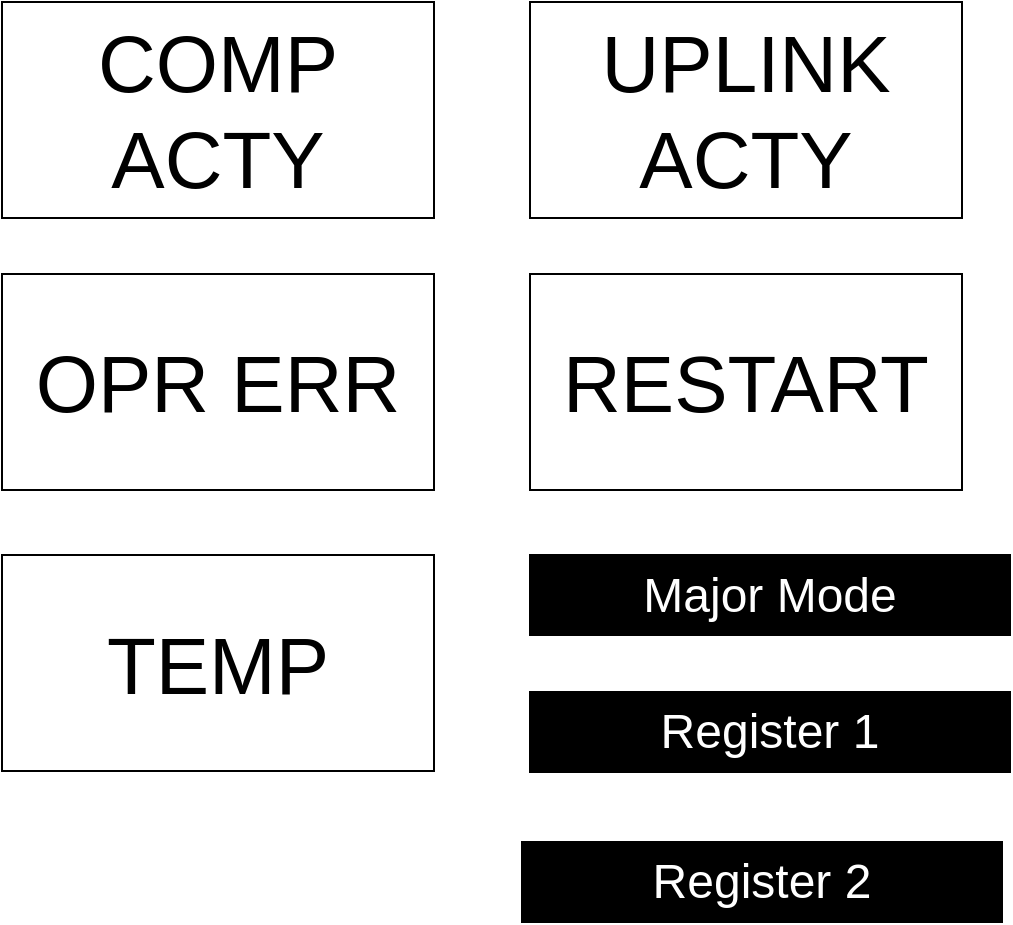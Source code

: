 <mxfile version="28.1.0">
  <diagram name="Page-1" id="5Rq26r_V3ZWVt_YFAXNm">
    <mxGraphModel dx="1678" dy="893" grid="1" gridSize="10" guides="1" tooltips="1" connect="1" arrows="1" fold="1" page="1" pageScale="1" pageWidth="1654" pageHeight="1169" math="0" shadow="0">
      <root>
        <mxCell id="0" />
        <mxCell id="1" parent="0" />
        <mxCell id="tF95PvESjqkz0QWZMO4N-1" value="Register 1" style="rounded=0;whiteSpace=wrap;html=1;fontColor=#FFFFFF;strokeColor=#000000;fillColor=#000000;fontSize=24;" parent="1" vertex="1">
          <mxGeometry x="444" y="545" width="240" height="40" as="geometry" />
        </mxCell>
        <mxCell id="tF95PvESjqkz0QWZMO4N-3" value="Register 2" style="rounded=0;whiteSpace=wrap;html=1;fontColor=#FFFFFF;fillColor=#000000;fontSize=24;" parent="1" vertex="1">
          <mxGeometry x="440" y="620" width="240" height="40" as="geometry" />
        </mxCell>
        <mxCell id="tF95PvESjqkz0QWZMO4N-5" value="Major Mode" style="rounded=0;whiteSpace=wrap;html=1;fillColor=#000000;fontColor=#FFFFFF;fontSize=24;" parent="1" vertex="1">
          <mxGeometry x="444" y="476.5" width="240" height="40" as="geometry" />
        </mxCell>
        <mxCell id="tF95PvESjqkz0QWZMO4N-6" value="OPR ERR" style="rounded=0;whiteSpace=wrap;html=1;fontSize=40;aspect=fixed;" parent="1" vertex="1">
          <mxGeometry x="180" y="336" width="216" height="108" as="geometry" />
        </mxCell>
        <mxCell id="tF95PvESjqkz0QWZMO4N-7" value="RESTART" style="rounded=0;whiteSpace=wrap;html=1;fontSize=40;fillColor=#FFFFFF;strokeColor=#000000;aspect=fixed;" parent="1" vertex="1">
          <mxGeometry x="444" y="336" width="216" height="108" as="geometry" />
        </mxCell>
        <mxCell id="tF95PvESjqkz0QWZMO4N-8" value="TEMP" style="rounded=0;whiteSpace=wrap;html=1;fontSize=40;fillColor=#FFFFFF;strokeColor=#000000;aspect=fixed;" parent="1" vertex="1">
          <mxGeometry x="180" y="476.5" width="216" height="108" as="geometry" />
        </mxCell>
        <mxCell id="tF95PvESjqkz0QWZMO4N-9" value="&lt;div&gt;COMP&lt;/div&gt;&lt;div&gt;ACTY&lt;br&gt;&lt;/div&gt;" style="rounded=0;whiteSpace=wrap;html=1;fontSize=40;fillColor=#FFFFFF;strokeColor=#000000;aspect=fixed;" parent="1" vertex="1">
          <mxGeometry x="180" y="200" width="216" height="108" as="geometry" />
        </mxCell>
        <mxCell id="tF95PvESjqkz0QWZMO4N-10" value="&lt;div&gt;UPLINK&lt;/div&gt;&lt;div&gt;ACTY&lt;br&gt;&lt;/div&gt;" style="rounded=0;whiteSpace=wrap;html=1;fontSize=40;aspect=fixed;" parent="1" vertex="1">
          <mxGeometry x="444" y="200" width="216" height="108" as="geometry" />
        </mxCell>
      </root>
    </mxGraphModel>
  </diagram>
</mxfile>
